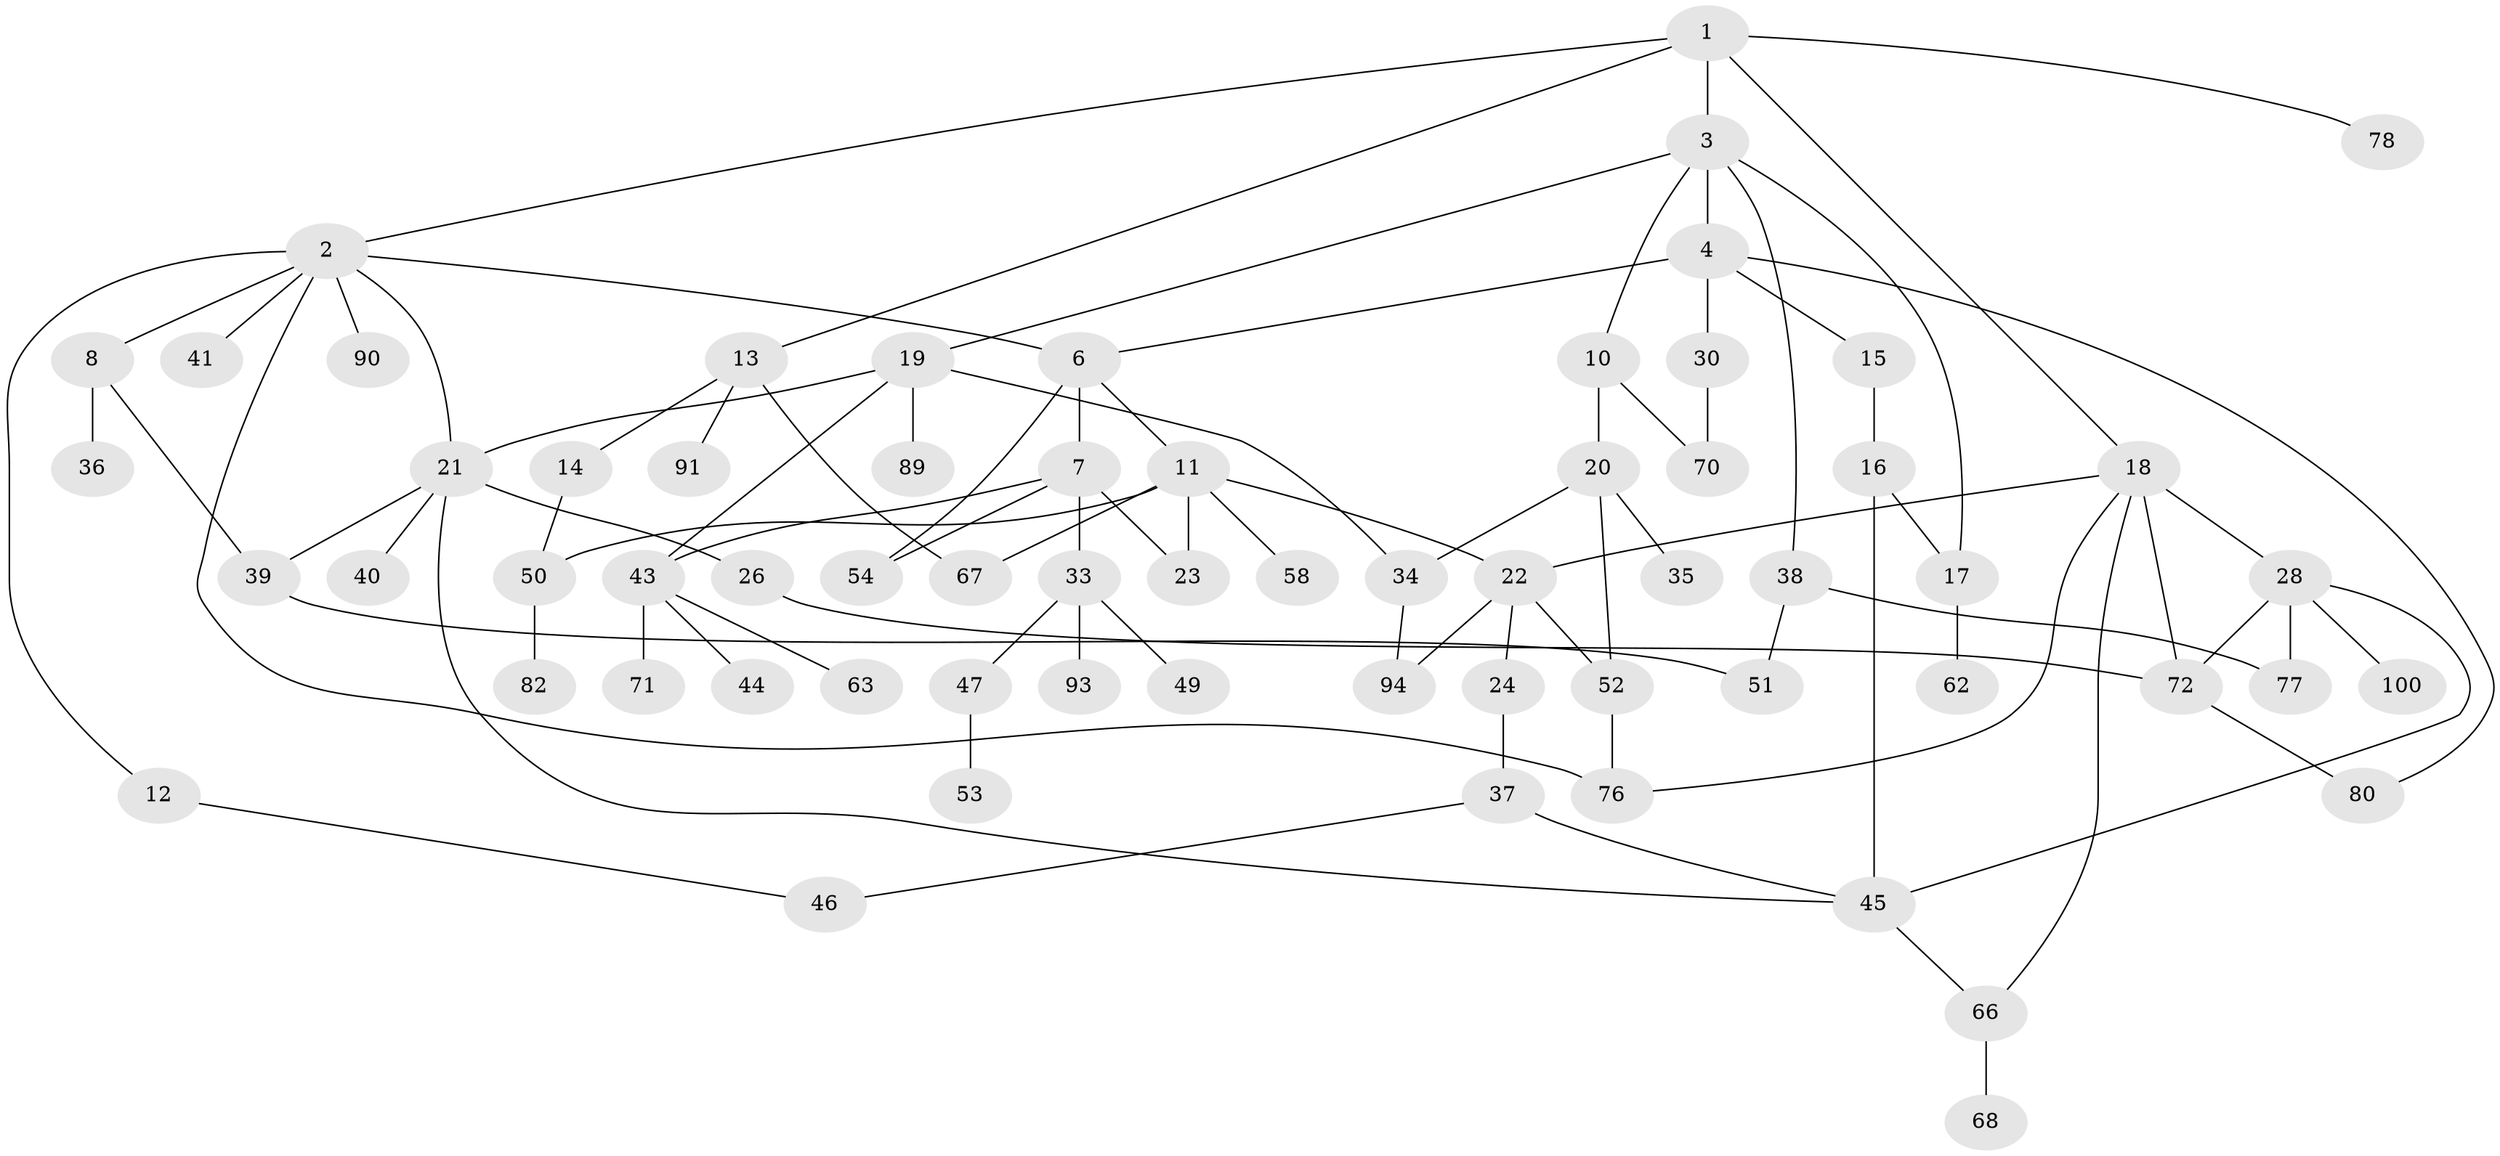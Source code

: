// original degree distribution, {5: 0.06930693069306931, 8: 0.009900990099009901, 3: 0.15841584158415842, 2: 0.2871287128712871, 6: 0.0297029702970297, 4: 0.1188118811881188, 7: 0.009900990099009901, 1: 0.31683168316831684}
// Generated by graph-tools (version 1.1) at 2025/41/03/06/25 10:41:31]
// undirected, 65 vertices, 90 edges
graph export_dot {
graph [start="1"]
  node [color=gray90,style=filled];
  1 [super="+29"];
  2 [super="+5"];
  3 [super="+32"];
  4 [super="+9"];
  6 [super="+85"];
  7;
  8 [super="+73"];
  10 [super="+88"];
  11 [super="+55"];
  12 [super="+59"];
  13 [super="+31"];
  14;
  15 [super="+42"];
  16;
  17 [super="+48"];
  18 [super="+69"];
  19 [super="+75"];
  20;
  21 [super="+27"];
  22 [super="+98"];
  23 [super="+25"];
  24;
  26;
  28 [super="+97"];
  30;
  33 [super="+57"];
  34 [super="+64"];
  35;
  36;
  37 [super="+84"];
  38;
  39;
  40 [super="+56"];
  41;
  43 [super="+83"];
  44;
  45 [super="+74"];
  46 [super="+60"];
  47 [super="+61"];
  49;
  50;
  51 [super="+65"];
  52 [super="+86"];
  53 [super="+101"];
  54 [super="+79"];
  58;
  62;
  63;
  66 [super="+92"];
  67;
  68;
  70;
  71;
  72 [super="+96"];
  76 [super="+87"];
  77 [super="+95"];
  78 [super="+99"];
  80 [super="+81"];
  82;
  89;
  90;
  91;
  93;
  94;
  100;
  1 -- 2;
  1 -- 3;
  1 -- 13;
  1 -- 18;
  1 -- 78;
  2 -- 8;
  2 -- 12;
  2 -- 41;
  2 -- 76;
  2 -- 90;
  2 -- 6;
  2 -- 21;
  3 -- 4;
  3 -- 10;
  3 -- 19;
  3 -- 38;
  3 -- 17;
  4 -- 6;
  4 -- 80;
  4 -- 30;
  4 -- 15;
  6 -- 7;
  6 -- 11;
  6 -- 54;
  7 -- 23;
  7 -- 33;
  7 -- 43;
  7 -- 54;
  8 -- 36;
  8 -- 39;
  10 -- 20;
  10 -- 70;
  11 -- 23;
  11 -- 22;
  11 -- 67;
  11 -- 50;
  11 -- 58;
  12 -- 46;
  13 -- 14;
  13 -- 67;
  13 -- 91;
  14 -- 50;
  15 -- 16;
  16 -- 17;
  16 -- 45;
  17 -- 62;
  18 -- 22;
  18 -- 28;
  18 -- 66;
  18 -- 72;
  18 -- 76;
  19 -- 34;
  19 -- 89;
  19 -- 43;
  19 -- 21;
  20 -- 35;
  20 -- 52;
  20 -- 34;
  21 -- 26;
  21 -- 40;
  21 -- 45;
  21 -- 39;
  22 -- 24;
  22 -- 52 [weight=2];
  22 -- 94;
  24 -- 37;
  26 -- 72;
  28 -- 72;
  28 -- 77;
  28 -- 100;
  28 -- 45;
  30 -- 70;
  33 -- 47;
  33 -- 49;
  33 -- 93;
  34 -- 94;
  37 -- 45;
  37 -- 46;
  38 -- 51;
  38 -- 77;
  39 -- 51;
  43 -- 44;
  43 -- 63;
  43 -- 71;
  45 -- 66;
  47 -- 53;
  50 -- 82;
  52 -- 76;
  66 -- 68;
  72 -- 80;
}
